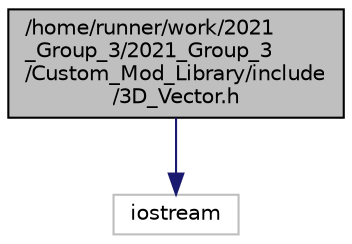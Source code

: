 digraph "/home/runner/work/2021_Group_3/2021_Group_3/Custom_Mod_Library/include/3D_Vector.h"
{
 // LATEX_PDF_SIZE
  bgcolor="transparent";
  edge [fontname="Helvetica",fontsize="10",labelfontname="Helvetica",labelfontsize="10"];
  node [fontname="Helvetica",fontsize="10",shape=record];
  Node1 [label="/home/runner/work/2021\l_Group_3/2021_Group_3\l/Custom_Mod_Library/include\l/3D_Vector.h",height=0.2,width=0.4,color="black", fillcolor="grey75", style="filled", fontcolor="black",tooltip="Vector class used to store the vectors that make up a cell."];
  Node1 -> Node2 [color="midnightblue",fontsize="10",style="solid",fontname="Helvetica"];
  Node2 [label="iostream",height=0.2,width=0.4,color="grey75",tooltip=" "];
}
